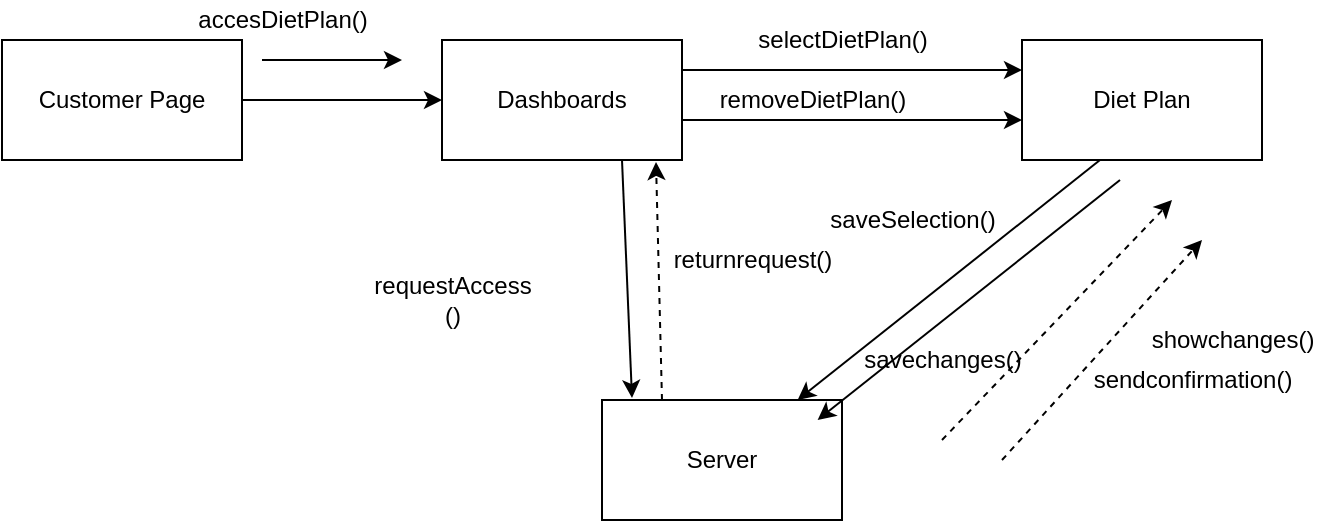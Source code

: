 <mxfile version="14.7.10" type="device"><diagram id="P4Ovylh1VrC4juECQWtS" name="Page-1"><mxGraphModel dx="1718" dy="393" grid="1" gridSize="10" guides="1" tooltips="1" connect="1" arrows="1" fold="1" page="1" pageScale="1" pageWidth="850" pageHeight="1100" math="0" shadow="0"><root><mxCell id="0"/><mxCell id="1" parent="0"/><mxCell id="drNolOzrn9CAxTcwLyqh-1" value="Dashboards" style="rounded=0;whiteSpace=wrap;html=1;" vertex="1" parent="1"><mxGeometry x="-120" y="130" width="120" height="60" as="geometry"/></mxCell><mxCell id="drNolOzrn9CAxTcwLyqh-2" value="Diet Plan" style="rounded=0;whiteSpace=wrap;html=1;" vertex="1" parent="1"><mxGeometry x="170" y="130" width="120" height="60" as="geometry"/></mxCell><mxCell id="drNolOzrn9CAxTcwLyqh-3" value="Server" style="rounded=0;whiteSpace=wrap;html=1;" vertex="1" parent="1"><mxGeometry x="-40" y="310" width="120" height="60" as="geometry"/></mxCell><mxCell id="drNolOzrn9CAxTcwLyqh-4" value="" style="endArrow=classic;html=1;exitX=0.75;exitY=1;exitDx=0;exitDy=0;entryX=0.125;entryY=-0.017;entryDx=0;entryDy=0;entryPerimeter=0;" edge="1" parent="1" source="drNolOzrn9CAxTcwLyqh-1" target="drNolOzrn9CAxTcwLyqh-3"><mxGeometry width="50" height="50" relative="1" as="geometry"><mxPoint x="190" y="220" as="sourcePoint"/><mxPoint x="240" y="170" as="targetPoint"/></mxGeometry></mxCell><mxCell id="drNolOzrn9CAxTcwLyqh-5" value="" style="endArrow=classic;html=1;exitX=0.325;exitY=1;exitDx=0;exitDy=0;exitPerimeter=0;" edge="1" parent="1" source="drNolOzrn9CAxTcwLyqh-2" target="drNolOzrn9CAxTcwLyqh-3"><mxGeometry width="50" height="50" relative="1" as="geometry"><mxPoint x="190" y="220" as="sourcePoint"/><mxPoint x="240" y="170" as="targetPoint"/></mxGeometry></mxCell><mxCell id="drNolOzrn9CAxTcwLyqh-6" value="" style="endArrow=classic;html=1;entryX=1;entryY=1;entryDx=0;entryDy=0;" edge="1" parent="1"><mxGeometry width="50" height="50" relative="1" as="geometry"><mxPoint x="-210" y="140" as="sourcePoint"/><mxPoint x="-140" y="140" as="targetPoint"/></mxGeometry></mxCell><mxCell id="drNolOzrn9CAxTcwLyqh-7" value="" style="endArrow=classic;html=1;exitX=1;exitY=0.25;exitDx=0;exitDy=0;entryX=0;entryY=0.25;entryDx=0;entryDy=0;" edge="1" parent="1" source="drNolOzrn9CAxTcwLyqh-1" target="drNolOzrn9CAxTcwLyqh-2"><mxGeometry width="50" height="50" relative="1" as="geometry"><mxPoint x="150" y="220" as="sourcePoint"/><mxPoint x="90" y="260" as="targetPoint"/></mxGeometry></mxCell><mxCell id="drNolOzrn9CAxTcwLyqh-8" value="" style="endArrow=classic;html=1;entryX=0;entryY=0.5;entryDx=0;entryDy=0;" edge="1" parent="1" target="drNolOzrn9CAxTcwLyqh-1"><mxGeometry width="50" height="50" relative="1" as="geometry"><mxPoint x="-220" y="160" as="sourcePoint"/><mxPoint x="180" y="250" as="targetPoint"/></mxGeometry></mxCell><mxCell id="drNolOzrn9CAxTcwLyqh-9" value="Customer Page" style="rounded=0;whiteSpace=wrap;html=1;" vertex="1" parent="1"><mxGeometry x="-340" y="130" width="120" height="60" as="geometry"/></mxCell><mxCell id="drNolOzrn9CAxTcwLyqh-10" value="" style="html=1;labelBackgroundColor=#ffffff;startArrow=none;startFill=0;startSize=6;endArrow=classic;endFill=1;endSize=6;jettySize=auto;orthogonalLoop=1;strokeWidth=1;dashed=1;fontSize=14;" edge="1" parent="1"><mxGeometry width="60" height="60" relative="1" as="geometry"><mxPoint x="160" y="340" as="sourcePoint"/><mxPoint x="260" y="230" as="targetPoint"/><Array as="points"/></mxGeometry></mxCell><mxCell id="drNolOzrn9CAxTcwLyqh-11" value="" style="html=1;labelBackgroundColor=#ffffff;startArrow=none;startFill=0;startSize=6;endArrow=classic;endFill=1;endSize=6;jettySize=auto;orthogonalLoop=1;strokeWidth=1;dashed=1;fontSize=14;" edge="1" parent="1"><mxGeometry width="60" height="60" relative="1" as="geometry"><mxPoint x="130" y="330" as="sourcePoint"/><mxPoint x="245" y="210" as="targetPoint"/><Array as="points"/></mxGeometry></mxCell><mxCell id="drNolOzrn9CAxTcwLyqh-12" value="accesDietPlan()" style="text;html=1;align=center;verticalAlign=middle;resizable=0;points=[];autosize=1;strokeColor=none;" vertex="1" parent="1"><mxGeometry x="-250" y="110" width="100" height="20" as="geometry"/></mxCell><mxCell id="drNolOzrn9CAxTcwLyqh-13" value="" style="html=1;labelBackgroundColor=#ffffff;startArrow=none;startFill=0;startSize=6;endArrow=classic;endFill=1;endSize=6;jettySize=auto;orthogonalLoop=1;strokeWidth=1;dashed=1;fontSize=14;exitX=0.25;exitY=0;exitDx=0;exitDy=0;" edge="1" parent="1" source="drNolOzrn9CAxTcwLyqh-3"><mxGeometry width="60" height="60" relative="1" as="geometry"><mxPoint x="55" y="240" as="sourcePoint"/><mxPoint x="-13" y="191" as="targetPoint"/><Array as="points"/></mxGeometry></mxCell><mxCell id="drNolOzrn9CAxTcwLyqh-14" value="returnrequest()" style="text;html=1;align=center;verticalAlign=middle;resizable=0;points=[];autosize=1;strokeColor=none;" vertex="1" parent="1"><mxGeometry x="-10" y="230" width="90" height="20" as="geometry"/></mxCell><mxCell id="drNolOzrn9CAxTcwLyqh-15" value="requestAccess&lt;br&gt;()" style="text;html=1;align=center;verticalAlign=middle;resizable=0;points=[];autosize=1;strokeColor=none;" vertex="1" parent="1"><mxGeometry x="-160" y="245" width="90" height="30" as="geometry"/></mxCell><mxCell id="drNolOzrn9CAxTcwLyqh-16" value="" style="endArrow=classic;html=1;exitX=1;exitY=0.25;exitDx=0;exitDy=0;entryX=0;entryY=0.25;entryDx=0;entryDy=0;" edge="1" parent="1"><mxGeometry width="50" height="50" relative="1" as="geometry"><mxPoint y="170" as="sourcePoint"/><mxPoint x="170" y="170" as="targetPoint"/></mxGeometry></mxCell><mxCell id="drNolOzrn9CAxTcwLyqh-18" value="removeDietPlan()" style="text;html=1;align=center;verticalAlign=middle;resizable=0;points=[];autosize=1;strokeColor=none;" vertex="1" parent="1"><mxGeometry x="10" y="150" width="110" height="20" as="geometry"/></mxCell><mxCell id="drNolOzrn9CAxTcwLyqh-19" value="sendconfirmation()" style="text;html=1;align=center;verticalAlign=middle;resizable=0;points=[];autosize=1;strokeColor=none;" vertex="1" parent="1"><mxGeometry x="200" y="290" width="110" height="20" as="geometry"/></mxCell><mxCell id="drNolOzrn9CAxTcwLyqh-20" value="showchanges()" style="text;html=1;align=center;verticalAlign=middle;resizable=0;points=[];autosize=1;strokeColor=none;" vertex="1" parent="1"><mxGeometry x="225" y="270" width="100" height="20" as="geometry"/></mxCell><mxCell id="drNolOzrn9CAxTcwLyqh-21" value="" style="html=1;labelBackgroundColor=#ffffff;startArrow=none;startFill=0;startSize=6;endArrow=none;endFill=1;endSize=6;jettySize=auto;orthogonalLoop=1;strokeWidth=1;dashed=1;fontSize=14;" edge="1" parent="1"><mxGeometry width="60" height="60" relative="1" as="geometry"><mxPoint x="200" y="300" as="sourcePoint"/><mxPoint x="200" y="300" as="targetPoint"/><Array as="points"/></mxGeometry></mxCell><mxCell id="drNolOzrn9CAxTcwLyqh-22" value="saveSelection()" style="text;html=1;align=center;verticalAlign=middle;resizable=0;points=[];autosize=1;strokeColor=none;rotation=0;" vertex="1" parent="1"><mxGeometry x="65" y="210" width="100" height="20" as="geometry"/></mxCell><mxCell id="drNolOzrn9CAxTcwLyqh-26" value="selectDietPlan()" style="text;html=1;align=center;verticalAlign=middle;resizable=0;points=[];autosize=1;strokeColor=none;" vertex="1" parent="1"><mxGeometry x="30" y="120" width="100" height="20" as="geometry"/></mxCell><mxCell id="drNolOzrn9CAxTcwLyqh-27" value="" style="endArrow=classic;html=1;exitX=0.325;exitY=1;exitDx=0;exitDy=0;exitPerimeter=0;" edge="1" parent="1"><mxGeometry width="50" height="50" relative="1" as="geometry"><mxPoint x="219" y="200" as="sourcePoint"/><mxPoint x="67.8" y="320" as="targetPoint"/></mxGeometry></mxCell><mxCell id="drNolOzrn9CAxTcwLyqh-28" value="savechanges()" style="text;html=1;align=center;verticalAlign=middle;resizable=0;points=[];autosize=1;strokeColor=none;" vertex="1" parent="1"><mxGeometry x="85" y="280" width="90" height="20" as="geometry"/></mxCell></root></mxGraphModel></diagram></mxfile>